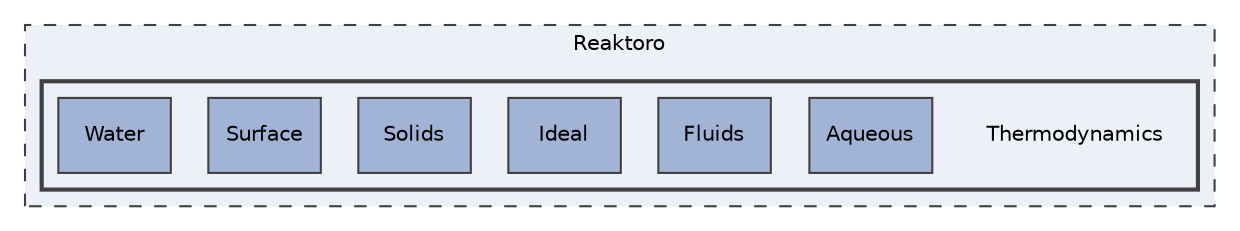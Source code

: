 digraph "Reaktoro/Thermodynamics"
{
 // INTERACTIVE_SVG=YES
 // LATEX_PDF_SIZE
  bgcolor="transparent";
  edge [fontname="Helvetica",fontsize="10",labelfontname="Helvetica",labelfontsize="10"];
  node [fontname="Helvetica",fontsize="10",shape=record];
  compound=true
  subgraph clusterdir_8e92d4b241d211e8bbb38ad86320f5f7 {
    graph [ bgcolor="#edf0f7", pencolor="grey25", style="filled,dashed,", label="Reaktoro", fontname="Helvetica", fontsize="10", URL="dir_8e92d4b241d211e8bbb38ad86320f5f7.html"]
  subgraph clusterdir_7296c0b39377ecc378f507aad6499fa1 {
    graph [ bgcolor="#edf0f7", pencolor="grey25", style="filled,bold,", label="", fontname="Helvetica", fontsize="10", URL="dir_7296c0b39377ecc378f507aad6499fa1.html"]
    dir_7296c0b39377ecc378f507aad6499fa1 [shape=plaintext, label="Thermodynamics"];
  dir_bb82b91129a33176bab50d0d37809061 [shape=box, label="Aqueous", style="filled,", fillcolor="#a2b4d6", color="grey25", URL="dir_bb82b91129a33176bab50d0d37809061.html"];
  dir_ed7ef67edcde1908d684c8b59151729c [shape=box, label="Fluids", style="filled,", fillcolor="#a2b4d6", color="grey25", URL="dir_ed7ef67edcde1908d684c8b59151729c.html"];
  dir_bed23b32f9db121095e22760c7a51da1 [shape=box, label="Ideal", style="filled,", fillcolor="#a2b4d6", color="grey25", URL="dir_bed23b32f9db121095e22760c7a51da1.html"];
  dir_05611ee720c31ec9fb0e07c7e39b54e8 [shape=box, label="Solids", style="filled,", fillcolor="#a2b4d6", color="grey25", URL="dir_05611ee720c31ec9fb0e07c7e39b54e8.html"];
  dir_226be76fdde4d923e309c8b70bdd7a36 [shape=box, label="Surface", style="filled,", fillcolor="#a2b4d6", color="grey25", URL="dir_226be76fdde4d923e309c8b70bdd7a36.html"];
  dir_b45bc4b01eb3b2529158727b9934f9bf [shape=box, label="Water", style="filled,", fillcolor="#a2b4d6", color="grey25", URL="dir_b45bc4b01eb3b2529158727b9934f9bf.html"];
  }
  }
}
